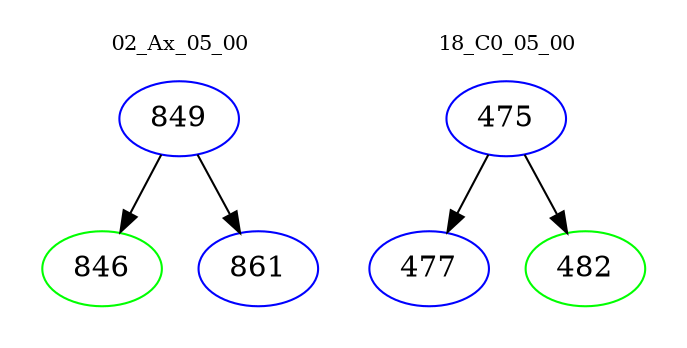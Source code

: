 digraph{
subgraph cluster_0 {
color = white
label = "02_Ax_05_00";
fontsize=10;
T0_849 [label="849", color="blue"]
T0_849 -> T0_846 [color="black"]
T0_846 [label="846", color="green"]
T0_849 -> T0_861 [color="black"]
T0_861 [label="861", color="blue"]
}
subgraph cluster_1 {
color = white
label = "18_C0_05_00";
fontsize=10;
T1_475 [label="475", color="blue"]
T1_475 -> T1_477 [color="black"]
T1_477 [label="477", color="blue"]
T1_475 -> T1_482 [color="black"]
T1_482 [label="482", color="green"]
}
}
